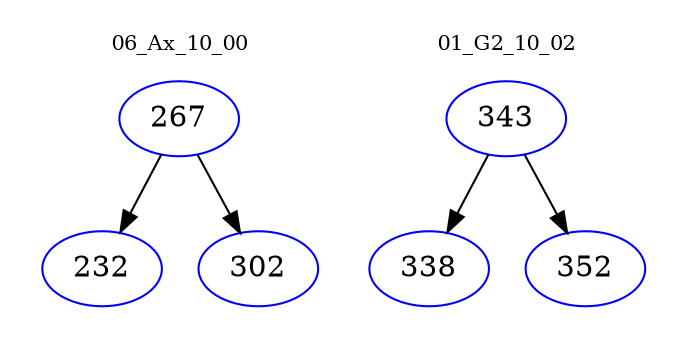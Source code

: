 digraph{
subgraph cluster_0 {
color = white
label = "06_Ax_10_00";
fontsize=10;
T0_267 [label="267", color="blue"]
T0_267 -> T0_232 [color="black"]
T0_232 [label="232", color="blue"]
T0_267 -> T0_302 [color="black"]
T0_302 [label="302", color="blue"]
}
subgraph cluster_1 {
color = white
label = "01_G2_10_02";
fontsize=10;
T1_343 [label="343", color="blue"]
T1_343 -> T1_338 [color="black"]
T1_338 [label="338", color="blue"]
T1_343 -> T1_352 [color="black"]
T1_352 [label="352", color="blue"]
}
}
